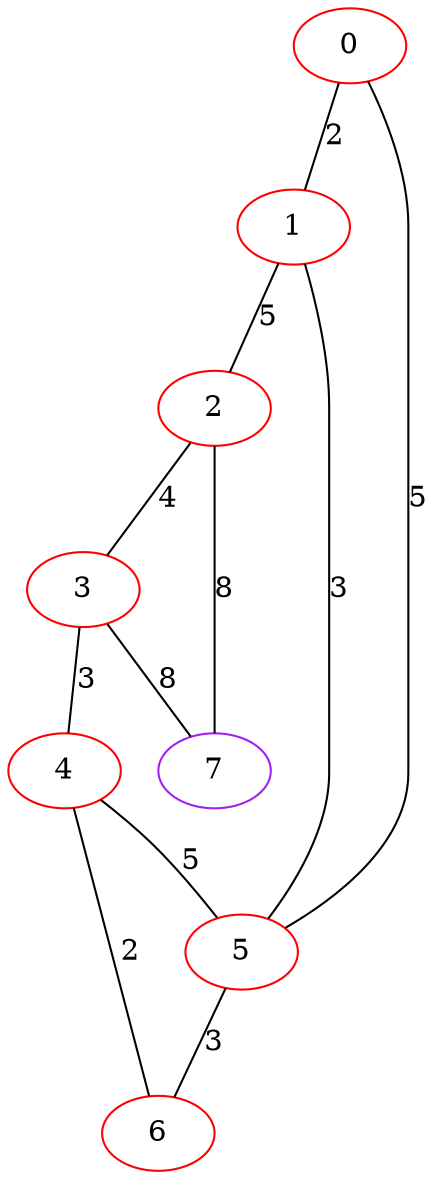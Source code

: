 graph "" {
0 [color=red, weight=1];
1 [color=red, weight=1];
2 [color=red, weight=1];
3 [color=red, weight=1];
4 [color=red, weight=1];
5 [color=red, weight=1];
6 [color=red, weight=1];
7 [color=purple, weight=4];
0 -- 1  [key=0, label=2];
0 -- 5  [key=0, label=5];
1 -- 2  [key=0, label=5];
1 -- 5  [key=0, label=3];
2 -- 3  [key=0, label=4];
2 -- 7  [key=0, label=8];
3 -- 4  [key=0, label=3];
3 -- 7  [key=0, label=8];
4 -- 5  [key=0, label=5];
4 -- 6  [key=0, label=2];
5 -- 6  [key=0, label=3];
}
